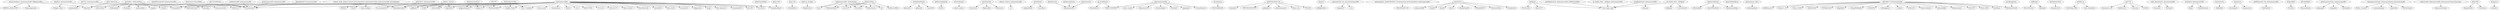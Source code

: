 strict digraph {
"@Kallisti: @AnonymousIRC" -> "Shotgun_Mary" [tweet_id=244280253445451776];
"@Kallisti: @AnonymousIRC" -> "StrangeDOS" [tweet_id=243990786952265728];
"@rae_bot" -> "voodooKobra" [tweet_id=244112172098138113];
"@Alyssa_Douglas" -> "RoughCoitus" [tweet_id=244003614253805568];
"@AnonymousIRC: @adrianchen" -> "chrisulloa" [tweet_id=243489382730977281];
"@AnonymousIRC: @adrianchen" -> "prKatGarcia" [tweet_id=243494742367801344];
"@AnonymousIRC: @adrianchen" -> "tim" [tweet_id=243495943306084352];
"@AnonymousIRC: @adrianchen" -> "fryan" [tweet_id=243497066389708800];
"@AnonymousIRC: @adrianchen" -> "TheKatiestKatie" [tweet_id=243490445647286272];
"@AnonymousIRC: @adrianchen" -> "aurorix77" [tweet_id=243513221170999296];
"@DeathAndTaxes" -> "Jlexandra" [tweet_id=243935652868145152];
"@DeathAndTaxes" -> "gohsuket" [tweet_id=243792194778066944];
"@DeathAndTaxes" -> "cass4504" [tweet_id=243759234569887744];
"@NetworkDigitale" -> "f1004x" [tweet_id=244448402795028480];
"@LeGuillaume" -> "pierre_alonso" [tweet_id=243970681132441600];
"@LATimesbiz" -> "Tarynverse" [tweet_id=243645338995544064];
"@LATimesbiz" -> "flipboardbiz" [tweet_id=243489079155646464];
"@LATimesbiz" -> "blowme1x" [tweet_id=243541101552734209];
"@Anon_Central: @AnonymousIRC" -> "rci" [tweet_id=243617712750870528];
"@GoldieSev" -> "unklejoefritzl" [tweet_id=243667250308067328];
"@GoldieSev" -> "LauraHuu" [tweet_id=243667788550516737];
"@AmberLyon" -> "AnonymousIRC" [tweet_id=243855369829494784];
"@J_P_Holloway" -> "VIINIE_VIVIATON" [tweet_id=244030356595019777];
"@J_P_Holloway" -> "PamelaDrew" [tweet_id=244029443176271872];
"@saskienow" -> "NotUntilHeFalls" [tweet_id=243763442366947328];
"@GR33NGIANT_UK" -> "AnonyOps" [tweet_id=244133943325102080];
"@GR33NGIANT_UK" -> "NIETZSCHEIZGOTT" [tweet_id=244394618752483328];
"@GR33NGIANT_UK" -> "ejlindgren" [tweet_id=244134483253661696];
"@GR33NGIANT_UK" -> "petewearspants" [tweet_id=244142775841468416];
"@GR33NGIANT_UK" -> "Anon_Luis" [tweet_id=244139171420184577];
"@GR33NGIANT_UK" -> "TV83info" [tweet_id=244135115033288707];
"@xp0s3" -> "OpBigBrother" [tweet_id=244033097685938176];
"@youme2525: @c_cha @AnonymousIRC" -> "topspin18" [tweet_id=243557920774701058];
"@youme2525: @c_cha @AnonymousIRC" -> "c_cha" [tweet_id=243558603498328065];
"@Anonyphant: @GR33NGIANT_UK @AnonyOps @YourAnonNews @AnonymousIRC" -> "GR33NGIANT_UK" [tweet_id=244182850516164608];
"@Eye_Bleed_Ink" -> "RealFoodChoice" [tweet_id=244139143762956288];
"@Eye_Bleed_Ink" -> "Noprotein" [tweet_id=244155200561098752];
"@57UN: @AnonymousIRC" -> "StrangeDOS" [tweet_id=243995958805921792];
"@57UN: @AnonymousIRC" -> "queenadalite" [tweet_id=244008658449596416];
"@Gawker: .@AdrianChen" -> "fluutekies" [tweet_id=243753546904911873];
"@Gawker: .@AdrianChen" -> "TibitXimer" [tweet_id=243753535043411968];
"@Gawker: .@AdrianChen" -> "mark_fadden" [tweet_id=243753753826693120];
"@Gawker: .@AdrianChen" -> "cuppika" [tweet_id=243754980450893824];
"@Gawker: .@AdrianChen" -> "avbelow" [tweet_id=243830628016074752];
"@Gawker: .@AdrianChen" -> "AdrianChen" [tweet_id=243753359113338882];
"@Gawker: .@AdrianChen" -> "br0kenbenji" [tweet_id=243753569579307008];
"@Gawker: .@AdrianChen" -> "jaywalkn" [tweet_id=243787109696155648];
"@Gawker: .@AdrianChen" -> "tristanwinstonh" [tweet_id=243754883914801152];
"@subverzo" -> "johncsmith88" [tweet_id=243767279257542656];
"@subverzo" -> "Zin2def" [tweet_id=243767206477967361];
"@subverzo" -> "Baneki" [tweet_id=243813448780226561];
"@subverzo" -> "Shnarf" [tweet_id=243954114818625536];
"@subverzo" -> "HackerSpyNet" [tweet_id=243769600335040512];
"@subverzo" -> "Michelle9647" [tweet_id=243767617779802112];
"@subverzo" -> "YourAnonNews" [tweet_id=243767043445379073];
"@subverzo" -> "NorseJustice" [tweet_id=243767351458267138];
"@TelecomixSyria" -> "AnonymousIRC" [tweet_id=243763589578620930];
"@Kilgoar" -> "ThuhGorilla" [tweet_id=243497227643916290];
"@Kilgoar" -> "next_angry_egg" [tweet_id=243513840795521024];
"@Kilgoar" -> "Dante7237" [tweet_id=243496207182360576];
"@myBIGwindowRT @AnonymousIRC" -> "DScoutmoney" [tweet_id=243645607036727296];
"@AnonCollective" -> "oldschooldsl" [tweet_id=244101952512851968];
"@AnonCollective" -> "AnonOfTheAbove" [tweet_id=244122911760343040];
"@AnonCollective" -> "darealmaozedong" [tweet_id=244103979301224448];
"@NoBigGovDuh: @AnonymousIRC" -> "next_angry_egg" [tweet_id=243520978045509632];
"@NoBigGovDuh: @AnonymousIRC" -> "Kaymee" [tweet_id=243493293260943361];
"@_Golden_Rule_: @Kilgoar @AnonymousIRC" -> "next_angry_egg" [tweet_id=243513923775631360];
"@Anonymous_Harz" -> "AnonAugsburg" [tweet_id=244158158006792192];
"@Anticrisis73Incredible" -> "DScoutmoney" [tweet_id=243645603740016641];
"@PUSHA_T: @AnonymousIRC" -> "AbdiHassann" [tweet_id=243868329377427456];
"@PUSHA_T: @AnonymousIRC" -> "Donny11_18" [tweet_id=243716867221516288];
"@PUSHA_T: @AnonymousIRC" -> "Devan_GOOD" [tweet_id=243518765256540160];
"@PUSHA_T: @AnonymousIRC" -> "BirdMail100" [tweet_id=243519605690232832];
"@PUSHA_T: @AnonymousIRC" -> "PDTalkinTech" [tweet_id=243508242737676288];
"@PUSHA_T: @AnonymousIRC" -> "BlighBlaze" [tweet_id=243576198872047616];
"@PUSHA_T: @AnonymousIRC" -> "YoungWildPanda" [tweet_id=243509117912748032];
"@PUSHA_T: @AnonymousIRC" -> "SolefulTez" [tweet_id=243530519344726017];
"@PUSHA_T: @AnonymousIRC" -> "LeBongJames_" [tweet_id=243507804885884928];
"@PUSHA_T: @AnonymousIRC" -> "_Salakito" [tweet_id=243521003861471232];
"@PUSHA_T: @AnonymousIRC" -> "willmcvitt" [tweet_id=243518841903259649];
"@PUSHA_T: @AnonymousIRC" -> "OsyrisCorleone" [tweet_id=243507432398143489];
"@PUSHA_T: @AnonymousIRC" -> "grizzmofokkr" [tweet_id=243512406880419840];
"@PUSHA_T: @AnonymousIRC" -> "Reincarnated__" [tweet_id=243521220644069376];
"@PUSHA_T: @AnonymousIRC" -> "ProlixTST" [tweet_id=243507645351329792];
"@PUSHA_T: @AnonymousIRC" -> "Mario_XXII" [tweet_id=243790954442665984];
"@PUSHA_T: @AnonymousIRC" -> "JavzMane" [tweet_id=243694446691094528];
"@PUSHA_T: @AnonymousIRC" -> "MrStayInClouds" [tweet_id=243508021366501377];
"@LULZachPlease" -> "DScoutmoney" [tweet_id=244552809075318785];
"@Anon_Central" -> "CCKKI" [tweet_id=243978844753764352];
"@Anon_Central" -> "evilworks69" [tweet_id=243975807394000896];
"@Anon_Central" -> "AgentWizz" [tweet_id=243975813270233088];
"@Anon_Central" -> "pgfflinda" [tweet_id=244164420106858496];
"@quinnnorton" -> "AnonymousIRC" [tweet_id=244254503145189376];
"@ffhelper" -> "MissLizVicious" [tweet_id=244209094267912192];
"@ffhelper" -> "JDonapel" [tweet_id=244069335709147136];
"@LeBongJames_" -> "MrStayInClouds" [tweet_id=243508021366501377];
"@SolidarityChris" -> "Anon4justice" [tweet_id=244169519680065536];
"@AnonOfTheAbove" -> "darealmaozedong" [tweet_id=244125003631714305];
"@SMR_42" -> "CyberMag_9902" [tweet_id=244046408414527488];
"@SMR_42" -> "Anon_Mannheim" [tweet_id=244053115412832256];
"@D370z" -> "Anonymous_SA" [tweet_id=243490390320218112];
"@D370z" -> "RedWarrior_" [tweet_id=243490468095197184];
"@D370z" -> "clearcup" [tweet_id=243567361280593920];
"@D370z" -> "SickDos" [tweet_id=243491368218005504];
"@debtidwellRT @AnonymousIRC" -> "DScoutmoney" [tweet_id=243964008116387840];
"@Anon_Prole: @Anon_Central @YourAnonNews @AnonOpsSweden @AnonymousIRC @TruthIzSexy" -> "AnonOpsSweden" [tweet_id=244559675692023808];
"@Anon_Prole: @Anon_Central @YourAnonNews @AnonOpsSweden @AnonymousIRC @TruthIzSexy" -> "Ruubs" [tweet_id=244561792536305664];
"@Anon_Prole: @Anon_Central @YourAnonNews @AnonOpsSweden @AnonymousIRC @TruthIzSexy" -> "Anon_Doxing" [tweet_id=244573750815776768];
"@Anon_Prole: @Anon_Central @YourAnonNews @AnonOpsSweden @AnonymousIRC @TruthIzSexy" -> "Wikifess" [tweet_id=244560455710949377];
"@Dr_AnonArchist: @AnonymousIRC" -> "laurapcd1" [tweet_id=244547939106709504];
"@Dr_AnonArchist: @AnonymousIRC" -> "VicPopuli" [tweet_id=244544459331735554];
"@CensoredAnon: @AnonymousIRC @fbipressoffice" -> "REPEAL_NDAA_NOW" [tweet_id=244143671451189248];
"@CensoredAnon: @AnonymousIRC @fbipressoffice" -> "femacampinmate" [tweet_id=244142278770298882];
"@CensoredAnon: @AnonymousIRC @fbipressoffice" -> "Noprotein" [tweet_id=244151113186672641];
"@amenliq: @AnonymousIRC" -> "I4nJm" [tweet_id=244307052292354048];
"@amenliq: @AnonymousIRC" -> "danielhickman" [tweet_id=244300700283179008];
"@sambowne" -> "ArtByAlida" [tweet_id=244325343677280257];
"@AnonymousIRC" -> "evilworks69" [tweet_id=243975807394000896];
"@AnonymousIRC" -> "mikxy123" [tweet_id=243880553504464896];
"@AnonymousIRC" -> "strvy" [tweet_id=243702044224024576];
"@AnonymousIRC" -> "KADZ3756S" [tweet_id=243716402144493568];
"@AnonymousIRC" -> "LULZach" [tweet_id=244552589994246144];
"@AnonymousIRC" -> "RealFoodChoice" [tweet_id=244139143762956288];
"@AnonymousIRC" -> "Anticrisis73" [tweet_id=243644036638969856];
"@AnonymousIRC" -> "TheTimeShifter" [tweet_id=243838155608965120];
"@AnonymousIRC" -> "Twit__Trending" [tweet_id=244009222545747968];
"@AnonymousIRC" -> "jpegmasterjesse" [tweet_id=243749541571072000];
"@AnonymousIRC" -> "Xorr0Sec" [tweet_id=243842441965359105];
"@AnonymousIRC" -> "pgfflinda" [tweet_id=244164420106858496];
"@AnonymousIRC" -> "Anon_Central" [tweet_id=243972437606297600];
"@AnonymousIRC" -> "Eye_Bleed_Ink" [tweet_id=244136662425272320];
"@AnonymousIRC" -> "mach2600" [tweet_id=243873170162061312];
"@AnonymousIRC" -> "2complex2know" [tweet_id=243975878990761984];
"@AnonymousIRC" -> "AgentWizz" [tweet_id=243975813270233088];
"@AnonymousIRC" -> "TibitXimer" [tweet_id=244281846047862784];
"@AnonymousIRC" -> "Anon_Prole" [tweet_id=243617472576638977];
"@AnonymousIRC" -> "d_moriuchi" [tweet_id=243726748783620097];
"@AnonymousIRC" -> "CCKKI" [tweet_id=243978844753764352];
"@AnonymousIRC" -> "DScoutmoney" [tweet_id=243645603740016641];
"@AnonymousIRC" -> "miggysatria" [tweet_id=244277255717658624];
"@AnonymousIRC" -> "asuge" [tweet_id=244055019228377088];
"@AnonymousIRC" -> "hiro_fukasawa" [tweet_id=243713469805895680];
"@AnonymousIRC" -> "yamaken0430" [tweet_id=243713701671231488];
"@AnonymousIRC" -> "JLLLOW" [tweet_id=243973429945061376];
"@AnonymousIRC" -> "AnonOpsSweden" [tweet_id=244008462982463489];
"@AnonymousIRC" -> "StrangeDOS" [tweet_id=244009406000406528];
"@AnonymousIRC" -> "shum_sama" [tweet_id=243990813489647617];
"@AnonymousIRC" -> "Noprotein" [tweet_id=244155200561098752];
"@AnonymousIRC" -> "Tacatakataca" [tweet_id=244507385824178177];
"@AnonymousIRC" -> "Quaker_Diane" [tweet_id=244010460205182976];
"@AnonymousIRC" -> "Kallisti" [tweet_id=244279083918315520];
"@nolochemicalRT @AnonymousIRC" -> "DScoutmoney" [tweet_id=244003581882163200];
"@enquerre" -> "certainquirk" [tweet_id=244084309173092352];
"@enquerre" -> "janamurray" [tweet_id=244083812701720576];
"@AdrianChen" -> "chrisulloa" [tweet_id=243489382730977281];
"@AdrianChen" -> "feathersruffled" [tweet_id=243626348088795136];
"@AdrianChen" -> "prKatGarcia" [tweet_id=243494742367801344];
"@AdrianChen" -> "tim" [tweet_id=243495943306084352];
"@AdrianChen" -> "fryan" [tweet_id=243497066389708800];
"@AdrianChen" -> "TheKatiestKatie" [tweet_id=243490445647286272];
"@AdrianChen" -> "aurorix77" [tweet_id=243513221170999296];
"@AnonymousPress" -> "mikxy123" [tweet_id=243880553504464896];
"@AnonymousPress" -> "jpegmasterjesse" [tweet_id=243749541571072000];
"@ElFinanciero_Mx: @AnonymousIRC" -> "OneMeinhof" [tweet_id=243645750179930114];
"@57UN" -> "TheTimeShifter" [tweet_id=243846728313364480];
"@haloefekti" -> "FiveDee" [tweet_id=243652557388533760];
"@TrulyBobbii" -> "ChinasaNkwoji" [tweet_id=243659259898916864];
"@keikeikehRT @AnonymousIRC" -> "DScoutmoney" [tweet_id=244755691062042624];
"@PLF2012: @AnonymousIRC" -> "Dr_AnonArchist" [tweet_id=244587808528932865];
"@PLF2012: @AnonymousIRC" -> "AnonOpsSweden" [tweet_id=244586198985740288];
"@AnonOpsSweden" -> "Quaker_Diane" [tweet_id=244010460205182976];
"@AnonOpsSweden" -> "StrangeDOS" [tweet_id=244009406000406528];
"@AnonOpsSweden" -> "Twit__Trending" [tweet_id=244009222545747968];
"@JLLLOW" -> "2complex2know" [tweet_id=243975878990761984];
"@NoBigGovDuh: @AnonymousIRC @FBIPressOffice" -> "next_angry_egg" [tweet_id=243520945996840961];
"@_Golden_Rule_: @Kilgoar" -> "wikihype" [tweet_id=243506442957631488];
"@_Golden_Rule_: @Kilgoar" -> "next_angry_egg" [tweet_id=243513904758665217];
"@_Golden_Rule_: @Kilgoar" -> "Lostnthewind" [tweet_id=243519245516947456];
"@AnonymousGrupo: @AnonymousIRC" -> "nakigungor" [tweet_id=243727037603397632];
"@AnonymousGrupo: @AnonymousIRC" -> "reniparker" [tweet_id=243727947083694083];
"@AnonymousGrupo: @AnonymousIRC" -> "kyAnonyky" [tweet_id=243728298260176896];
"@AnonymousGrupo: @anonopshispano @AnonymousIRC" -> "Betho_Camacho" [tweet_id=243742569010446336];
"@AnonymousGrupo: @anonopshispano @AnonymousIRC" -> "anonopshispano" [tweet_id=243742247504457728];
"@AnonymousGrupo: @anonopshispano @AnonymousIRC" -> "vigalchido" [tweet_id=243743397440016384];
"@AnonymousGrupo: @anonopshispano @AnonymousIRC" -> "PatrixDeLepe" [tweet_id=243742507006038016];
"@TheTimeShifter" -> "Xorr0Sec" [tweet_id=243842441965359105];
"@becosta98: @AnonymousIRC @AnonymousGrupo @anonops" -> "AnonymousGrupo" [tweet_id=244726692218806272];
"@Hevallo" -> "PaganoDritto" [tweet_id=243838428993695745];
"@Hevallo" -> "UmHusnaa" [tweet_id=243908646180900864];
"@prometheus2054" -> "jonny_rayden" [tweet_id=243577781408129024];
"@prometheus2054" -> "VIINIE_VIVIATON" [tweet_id=243587172890980352];
"@prometheus2054" -> "Shazzamm1971" [tweet_id=243589865374105601];
"@prometheus2054" -> "deusexstigma" [tweet_id=243583697683640320];
"@prometheus2054" -> "MacDaill" [tweet_id=243580068671131649];
"@prometheus2054" -> "agigangen" [tweet_id=243586136616869889];
"@prometheus2054" -> "CyranoNymous" [tweet_id=243579730379558912];
"@alxgucci" -> "muitmir" [tweet_id=243509627155779585]
}